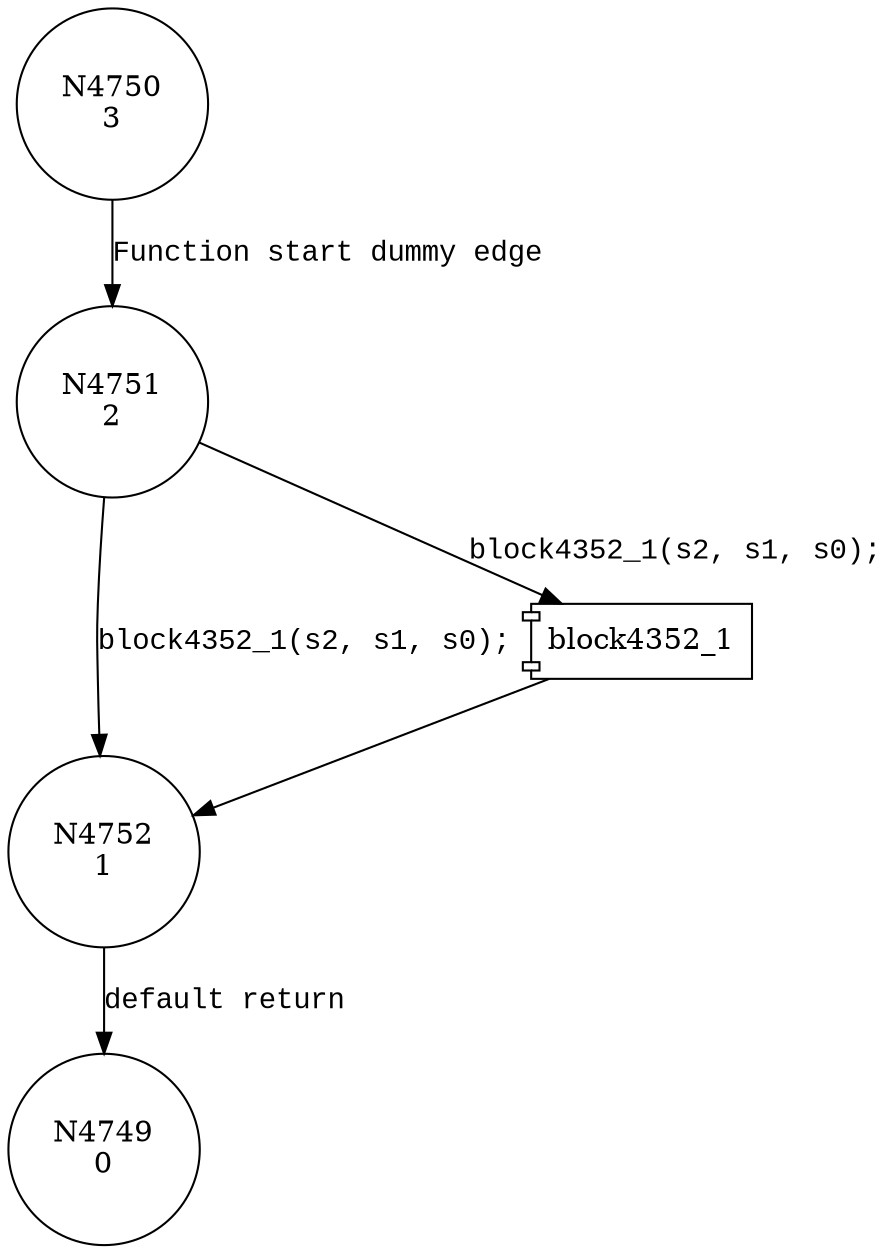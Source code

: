 digraph block4437_1 {
4751 [shape="circle" label="N4751\n2"]
4752 [shape="circle" label="N4752\n1"]
4749 [shape="circle" label="N4749\n0"]
4750 [shape="circle" label="N4750\n3"]
100067 [shape="component" label="block4352_1"]
4751 -> 100067 [label="block4352_1(s2, s1, s0);" fontname="Courier New"]
100067 -> 4752 [label="" fontname="Courier New"]
4751 -> 4752 [label="block4352_1(s2, s1, s0);" fontname="Courier New"]
4752 -> 4749 [label="default return" fontname="Courier New"]
4750 -> 4751 [label="Function start dummy edge" fontname="Courier New"]
}